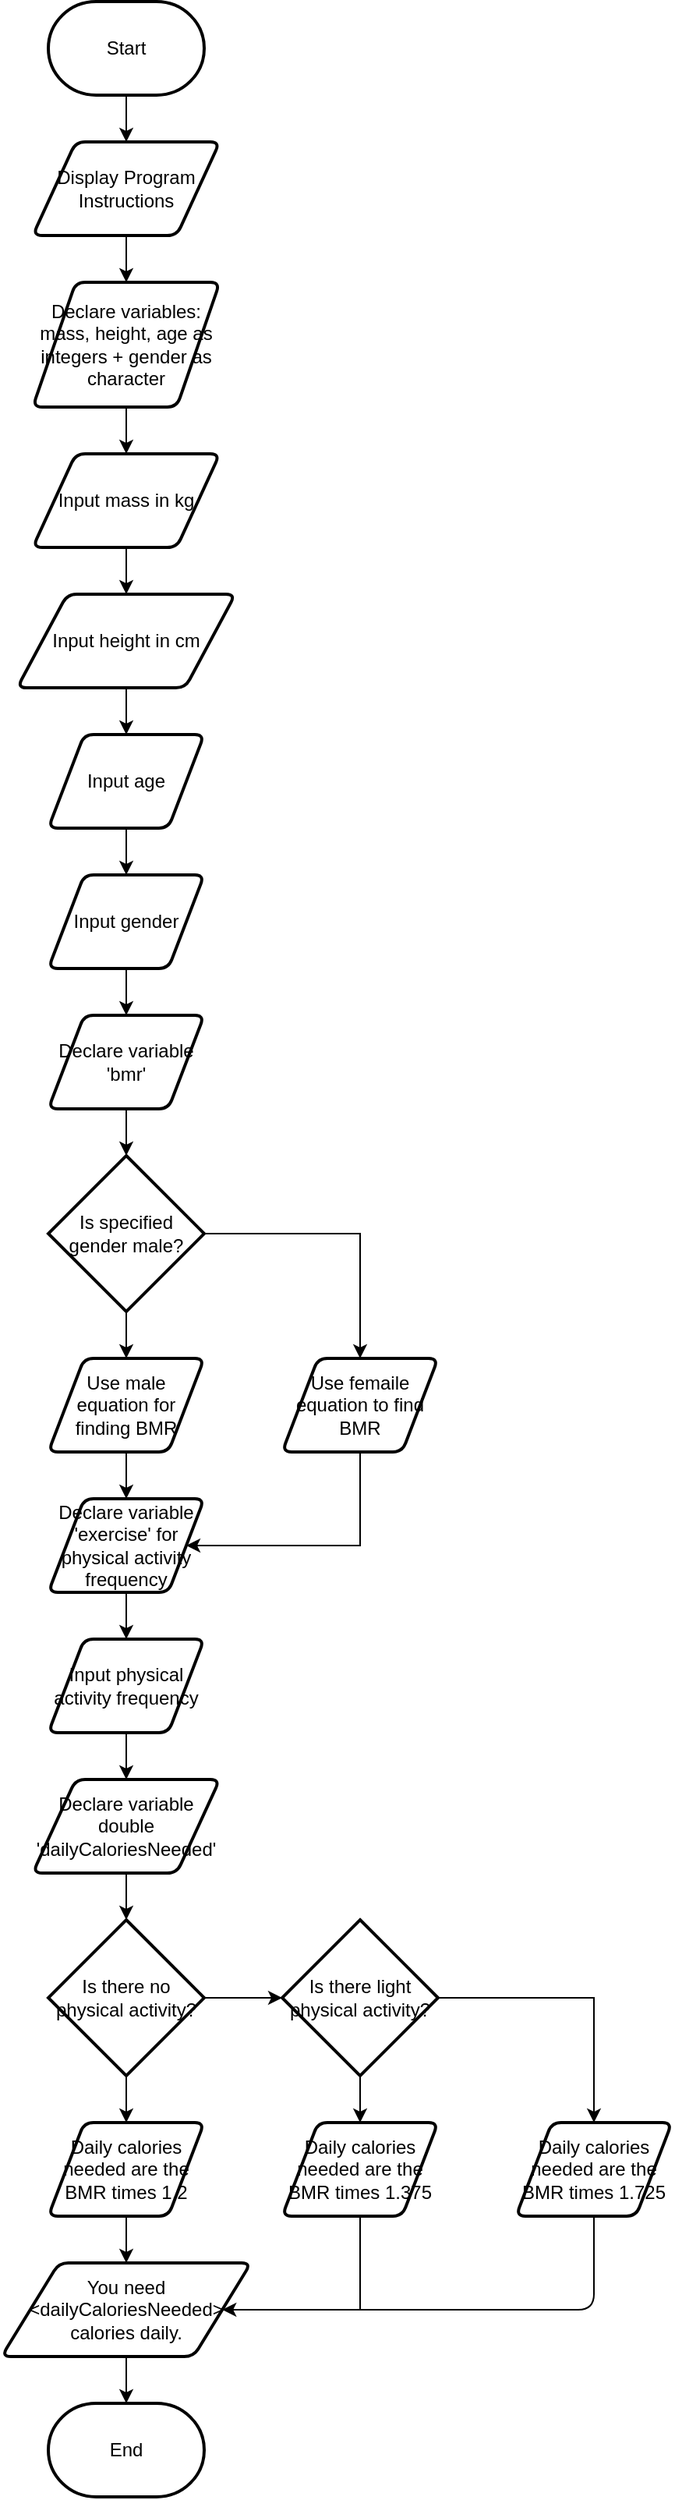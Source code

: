 <mxfile version="13.9.9" type="device"><diagram id="uGbIHqF51yzYgk9Tjhje" name="Page-1"><mxGraphModel dx="868" dy="504" grid="1" gridSize="10" guides="1" tooltips="1" connect="1" arrows="1" fold="1" page="0" pageScale="1" pageWidth="827" pageHeight="1169" math="0" shadow="0"><root><mxCell id="0"/><mxCell id="1" parent="0"/><mxCell id="Q-ycPHJpxujMjhW_r2Qe-2" style="edgeStyle=orthogonalEdgeStyle;rounded=0;orthogonalLoop=1;jettySize=auto;html=1;exitX=0.5;exitY=1;exitDx=0;exitDy=0;exitPerimeter=0;" parent="1" source="Q-ycPHJpxujMjhW_r2Qe-1" target="Q-ycPHJpxujMjhW_r2Qe-3" edge="1"><mxGeometry relative="1" as="geometry"><mxPoint x="400" y="170" as="targetPoint"/></mxGeometry></mxCell><mxCell id="Q-ycPHJpxujMjhW_r2Qe-1" value="Start" style="strokeWidth=2;html=1;shape=mxgraph.flowchart.terminator;whiteSpace=wrap;" parent="1" vertex="1"><mxGeometry x="350" y="80" width="100" height="60" as="geometry"/></mxCell><mxCell id="Q-ycPHJpxujMjhW_r2Qe-4" style="edgeStyle=orthogonalEdgeStyle;rounded=0;orthogonalLoop=1;jettySize=auto;html=1;exitX=0.5;exitY=1;exitDx=0;exitDy=0;" parent="1" source="Q-ycPHJpxujMjhW_r2Qe-3" target="Q-ycPHJpxujMjhW_r2Qe-5" edge="1"><mxGeometry relative="1" as="geometry"><mxPoint x="400" y="270" as="targetPoint"/></mxGeometry></mxCell><mxCell id="Q-ycPHJpxujMjhW_r2Qe-3" value="Display Program Instructions" style="shape=parallelogram;html=1;strokeWidth=2;perimeter=parallelogramPerimeter;whiteSpace=wrap;rounded=1;arcSize=12;size=0.23;" parent="1" vertex="1"><mxGeometry x="340" y="170" width="120" height="60" as="geometry"/></mxCell><mxCell id="Q-ycPHJpxujMjhW_r2Qe-8" style="edgeStyle=orthogonalEdgeStyle;rounded=0;orthogonalLoop=1;jettySize=auto;html=1;exitX=0.5;exitY=1;exitDx=0;exitDy=0;" parent="1" source="Q-ycPHJpxujMjhW_r2Qe-5" edge="1" target="3ZLaBoVTC330Av-dnfNq-1"><mxGeometry relative="1" as="geometry"><mxPoint x="400" y="380" as="targetPoint"/></mxGeometry></mxCell><mxCell id="Q-ycPHJpxujMjhW_r2Qe-5" value="Declare variables: mass, height, age as integers + gender as character" style="shape=parallelogram;html=1;strokeWidth=2;perimeter=parallelogramPerimeter;whiteSpace=wrap;rounded=1;arcSize=12;size=0.23;" parent="1" vertex="1"><mxGeometry x="340" y="260" width="120" height="80" as="geometry"/></mxCell><mxCell id="3ZLaBoVTC330Av-dnfNq-2" style="edgeStyle=orthogonalEdgeStyle;rounded=0;orthogonalLoop=1;jettySize=auto;html=1;exitX=0.5;exitY=1;exitDx=0;exitDy=0;" edge="1" parent="1" source="3ZLaBoVTC330Av-dnfNq-1" target="3ZLaBoVTC330Av-dnfNq-3"><mxGeometry relative="1" as="geometry"><mxPoint x="400" y="460" as="targetPoint"/></mxGeometry></mxCell><mxCell id="3ZLaBoVTC330Av-dnfNq-1" value="Input mass in kg" style="shape=parallelogram;html=1;strokeWidth=2;perimeter=parallelogramPerimeter;whiteSpace=wrap;rounded=1;arcSize=12;size=0.23;" vertex="1" parent="1"><mxGeometry x="340" y="370" width="120" height="60" as="geometry"/></mxCell><mxCell id="3ZLaBoVTC330Av-dnfNq-4" style="edgeStyle=orthogonalEdgeStyle;rounded=0;orthogonalLoop=1;jettySize=auto;html=1;exitX=0.5;exitY=1;exitDx=0;exitDy=0;" edge="1" parent="1" source="3ZLaBoVTC330Av-dnfNq-3" target="3ZLaBoVTC330Av-dnfNq-5"><mxGeometry relative="1" as="geometry"><mxPoint x="400" y="580" as="targetPoint"/></mxGeometry></mxCell><mxCell id="3ZLaBoVTC330Av-dnfNq-3" value="Input height in cm" style="shape=parallelogram;html=1;strokeWidth=2;perimeter=parallelogramPerimeter;whiteSpace=wrap;rounded=1;arcSize=12;size=0.23;" vertex="1" parent="1"><mxGeometry x="330" y="460" width="140" height="60" as="geometry"/></mxCell><mxCell id="3ZLaBoVTC330Av-dnfNq-6" style="edgeStyle=orthogonalEdgeStyle;rounded=0;orthogonalLoop=1;jettySize=auto;html=1;exitX=0.5;exitY=1;exitDx=0;exitDy=0;" edge="1" parent="1" source="3ZLaBoVTC330Av-dnfNq-5" target="3ZLaBoVTC330Av-dnfNq-7"><mxGeometry relative="1" as="geometry"><mxPoint x="400" y="640" as="targetPoint"/></mxGeometry></mxCell><mxCell id="3ZLaBoVTC330Av-dnfNq-5" value="Input age" style="shape=parallelogram;html=1;strokeWidth=2;perimeter=parallelogramPerimeter;whiteSpace=wrap;rounded=1;arcSize=12;size=0.23;" vertex="1" parent="1"><mxGeometry x="350" y="550" width="100" height="60" as="geometry"/></mxCell><mxCell id="3ZLaBoVTC330Av-dnfNq-8" style="edgeStyle=orthogonalEdgeStyle;rounded=0;orthogonalLoop=1;jettySize=auto;html=1;exitX=0.5;exitY=1;exitDx=0;exitDy=0;" edge="1" parent="1" source="3ZLaBoVTC330Av-dnfNq-7" target="3ZLaBoVTC330Av-dnfNq-9"><mxGeometry relative="1" as="geometry"><mxPoint x="400" y="730" as="targetPoint"/></mxGeometry></mxCell><mxCell id="3ZLaBoVTC330Av-dnfNq-7" value="Input gender" style="shape=parallelogram;html=1;strokeWidth=2;perimeter=parallelogramPerimeter;whiteSpace=wrap;rounded=1;arcSize=12;size=0.23;" vertex="1" parent="1"><mxGeometry x="350" y="640" width="100" height="60" as="geometry"/></mxCell><mxCell id="3ZLaBoVTC330Av-dnfNq-10" style="edgeStyle=orthogonalEdgeStyle;rounded=0;orthogonalLoop=1;jettySize=auto;html=1;exitX=0.5;exitY=1;exitDx=0;exitDy=0;" edge="1" parent="1" source="3ZLaBoVTC330Av-dnfNq-9" target="3ZLaBoVTC330Av-dnfNq-12"><mxGeometry relative="1" as="geometry"><mxPoint x="400" y="820" as="targetPoint"/></mxGeometry></mxCell><mxCell id="3ZLaBoVTC330Av-dnfNq-9" value="Declare variable 'bmr'" style="shape=parallelogram;html=1;strokeWidth=2;perimeter=parallelogramPerimeter;whiteSpace=wrap;rounded=1;arcSize=12;size=0.23;" vertex="1" parent="1"><mxGeometry x="350" y="730" width="100" height="60" as="geometry"/></mxCell><mxCell id="3ZLaBoVTC330Av-dnfNq-13" style="edgeStyle=orthogonalEdgeStyle;rounded=0;orthogonalLoop=1;jettySize=auto;html=1;exitX=0.5;exitY=1;exitDx=0;exitDy=0;exitPerimeter=0;" edge="1" parent="1" source="3ZLaBoVTC330Av-dnfNq-12" target="3ZLaBoVTC330Av-dnfNq-14"><mxGeometry relative="1" as="geometry"><mxPoint x="400" y="970" as="targetPoint"/></mxGeometry></mxCell><mxCell id="3ZLaBoVTC330Av-dnfNq-17" style="edgeStyle=orthogonalEdgeStyle;rounded=0;orthogonalLoop=1;jettySize=auto;html=1;exitX=1;exitY=0.5;exitDx=0;exitDy=0;exitPerimeter=0;" edge="1" parent="1" source="3ZLaBoVTC330Av-dnfNq-12" target="3ZLaBoVTC330Av-dnfNq-18"><mxGeometry relative="1" as="geometry"><mxPoint x="550" y="940" as="targetPoint"/></mxGeometry></mxCell><mxCell id="3ZLaBoVTC330Av-dnfNq-12" value="Is specified gender male?" style="strokeWidth=2;html=1;shape=mxgraph.flowchart.decision;whiteSpace=wrap;" vertex="1" parent="1"><mxGeometry x="350" y="820" width="100" height="100" as="geometry"/></mxCell><mxCell id="3ZLaBoVTC330Av-dnfNq-15" style="edgeStyle=orthogonalEdgeStyle;rounded=0;orthogonalLoop=1;jettySize=auto;html=1;exitX=0.5;exitY=1;exitDx=0;exitDy=0;" edge="1" parent="1" source="3ZLaBoVTC330Av-dnfNq-14" target="3ZLaBoVTC330Av-dnfNq-16"><mxGeometry relative="1" as="geometry"><mxPoint x="410" y="1050" as="targetPoint"/></mxGeometry></mxCell><mxCell id="3ZLaBoVTC330Av-dnfNq-14" value="Use male equation for finding BMR" style="shape=parallelogram;html=1;strokeWidth=2;perimeter=parallelogramPerimeter;whiteSpace=wrap;rounded=1;arcSize=12;size=0.23;" vertex="1" parent="1"><mxGeometry x="350" y="950" width="100" height="60" as="geometry"/></mxCell><mxCell id="3ZLaBoVTC330Av-dnfNq-20" style="edgeStyle=orthogonalEdgeStyle;rounded=0;orthogonalLoop=1;jettySize=auto;html=1;exitX=0.5;exitY=1;exitDx=0;exitDy=0;" edge="1" parent="1" source="3ZLaBoVTC330Av-dnfNq-40" target="3ZLaBoVTC330Av-dnfNq-22"><mxGeometry relative="1" as="geometry"><mxPoint x="400" y="1330" as="targetPoint"/><mxPoint x="400" y="1300" as="sourcePoint"/></mxGeometry></mxCell><mxCell id="3ZLaBoVTC330Av-dnfNq-37" style="edgeStyle=orthogonalEdgeStyle;rounded=0;orthogonalLoop=1;jettySize=auto;html=1;exitX=0.5;exitY=1;exitDx=0;exitDy=0;" edge="1" parent="1" source="3ZLaBoVTC330Av-dnfNq-16" target="3ZLaBoVTC330Av-dnfNq-38"><mxGeometry relative="1" as="geometry"><mxPoint x="400" y="1130" as="targetPoint"/></mxGeometry></mxCell><mxCell id="3ZLaBoVTC330Av-dnfNq-16" value="Declare variable 'exercise' for physical activity frequency" style="shape=parallelogram;html=1;strokeWidth=2;perimeter=parallelogramPerimeter;whiteSpace=wrap;rounded=1;arcSize=12;size=0.23;" vertex="1" parent="1"><mxGeometry x="350" y="1040" width="100" height="60" as="geometry"/></mxCell><mxCell id="3ZLaBoVTC330Av-dnfNq-19" style="edgeStyle=orthogonalEdgeStyle;rounded=0;orthogonalLoop=1;jettySize=auto;html=1;exitX=0.5;exitY=1;exitDx=0;exitDy=0;entryX=1;entryY=0.5;entryDx=0;entryDy=0;" edge="1" parent="1" source="3ZLaBoVTC330Av-dnfNq-18" target="3ZLaBoVTC330Av-dnfNq-16"><mxGeometry relative="1" as="geometry"><Array as="points"><mxPoint x="550" y="1070"/></Array></mxGeometry></mxCell><mxCell id="3ZLaBoVTC330Av-dnfNq-18" value="Use femaile equation to find BMR" style="shape=parallelogram;html=1;strokeWidth=2;perimeter=parallelogramPerimeter;whiteSpace=wrap;rounded=1;arcSize=12;size=0.23;" vertex="1" parent="1"><mxGeometry x="500" y="950" width="100" height="60" as="geometry"/></mxCell><mxCell id="3ZLaBoVTC330Av-dnfNq-23" style="edgeStyle=orthogonalEdgeStyle;rounded=0;orthogonalLoop=1;jettySize=auto;html=1;exitX=0.5;exitY=1;exitDx=0;exitDy=0;exitPerimeter=0;" edge="1" parent="1" source="3ZLaBoVTC330Av-dnfNq-22" target="3ZLaBoVTC330Av-dnfNq-24"><mxGeometry relative="1" as="geometry"><mxPoint x="400" y="1480" as="targetPoint"/></mxGeometry></mxCell><mxCell id="3ZLaBoVTC330Av-dnfNq-26" style="edgeStyle=orthogonalEdgeStyle;rounded=0;orthogonalLoop=1;jettySize=auto;html=1;exitX=1;exitY=0.5;exitDx=0;exitDy=0;exitPerimeter=0;" edge="1" parent="1" source="3ZLaBoVTC330Av-dnfNq-22" target="3ZLaBoVTC330Av-dnfNq-27"><mxGeometry relative="1" as="geometry"><mxPoint x="500" y="1380" as="targetPoint"/></mxGeometry></mxCell><mxCell id="3ZLaBoVTC330Av-dnfNq-22" value="Is there no physical activity?" style="strokeWidth=2;html=1;shape=mxgraph.flowchart.decision;whiteSpace=wrap;" vertex="1" parent="1"><mxGeometry x="350" y="1310" width="100" height="100" as="geometry"/></mxCell><mxCell id="3ZLaBoVTC330Av-dnfNq-32" style="edgeStyle=orthogonalEdgeStyle;rounded=0;orthogonalLoop=1;jettySize=auto;html=1;exitX=0.5;exitY=1;exitDx=0;exitDy=0;" edge="1" parent="1" source="3ZLaBoVTC330Av-dnfNq-24" target="3ZLaBoVTC330Av-dnfNq-33"><mxGeometry relative="1" as="geometry"><mxPoint x="400" y="1560" as="targetPoint"/></mxGeometry></mxCell><mxCell id="3ZLaBoVTC330Av-dnfNq-24" value="Daily calories needed are the BMR times 1.2" style="shape=parallelogram;html=1;strokeWidth=2;perimeter=parallelogramPerimeter;whiteSpace=wrap;rounded=1;arcSize=12;size=0.23;" vertex="1" parent="1"><mxGeometry x="350" y="1440" width="100" height="60" as="geometry"/></mxCell><mxCell id="3ZLaBoVTC330Av-dnfNq-28" style="edgeStyle=orthogonalEdgeStyle;rounded=0;orthogonalLoop=1;jettySize=auto;html=1;exitX=0.5;exitY=1;exitDx=0;exitDy=0;exitPerimeter=0;" edge="1" parent="1" source="3ZLaBoVTC330Av-dnfNq-27" target="3ZLaBoVTC330Av-dnfNq-29"><mxGeometry relative="1" as="geometry"><mxPoint x="550" y="1470" as="targetPoint"/></mxGeometry></mxCell><mxCell id="3ZLaBoVTC330Av-dnfNq-30" style="edgeStyle=orthogonalEdgeStyle;rounded=0;orthogonalLoop=1;jettySize=auto;html=1;exitX=1;exitY=0.5;exitDx=0;exitDy=0;exitPerimeter=0;" edge="1" parent="1" source="3ZLaBoVTC330Av-dnfNq-27" target="3ZLaBoVTC330Av-dnfNq-31"><mxGeometry relative="1" as="geometry"><mxPoint x="650" y="1460" as="targetPoint"/></mxGeometry></mxCell><mxCell id="3ZLaBoVTC330Av-dnfNq-27" value="Is there light physical activity?" style="strokeWidth=2;html=1;shape=mxgraph.flowchart.decision;whiteSpace=wrap;" vertex="1" parent="1"><mxGeometry x="500" y="1310" width="100" height="100" as="geometry"/></mxCell><mxCell id="3ZLaBoVTC330Av-dnfNq-34" style="edgeStyle=orthogonalEdgeStyle;rounded=0;orthogonalLoop=1;jettySize=auto;html=1;exitX=0.5;exitY=1;exitDx=0;exitDy=0;entryX=1;entryY=0.5;entryDx=0;entryDy=0;" edge="1" parent="1" source="3ZLaBoVTC330Av-dnfNq-29" target="3ZLaBoVTC330Av-dnfNq-33"><mxGeometry relative="1" as="geometry"><Array as="points"><mxPoint x="550" y="1560"/></Array></mxGeometry></mxCell><mxCell id="3ZLaBoVTC330Av-dnfNq-29" value="Daily calories needed are the BMR times 1.375" style="shape=parallelogram;html=1;strokeWidth=2;perimeter=parallelogramPerimeter;whiteSpace=wrap;rounded=1;arcSize=12;size=0.23;" vertex="1" parent="1"><mxGeometry x="500" y="1440" width="100" height="60" as="geometry"/></mxCell><mxCell id="3ZLaBoVTC330Av-dnfNq-31" value="Daily calories needed are the BMR times 1.725" style="shape=parallelogram;html=1;strokeWidth=2;perimeter=parallelogramPerimeter;whiteSpace=wrap;rounded=1;arcSize=12;size=0.23;" vertex="1" parent="1"><mxGeometry x="650" y="1440" width="100" height="60" as="geometry"/></mxCell><mxCell id="3ZLaBoVTC330Av-dnfNq-42" style="edgeStyle=orthogonalEdgeStyle;rounded=0;orthogonalLoop=1;jettySize=auto;html=1;exitX=0.5;exitY=1;exitDx=0;exitDy=0;" edge="1" parent="1" source="3ZLaBoVTC330Av-dnfNq-33" target="3ZLaBoVTC330Av-dnfNq-43"><mxGeometry relative="1" as="geometry"><mxPoint x="400" y="1700" as="targetPoint"/></mxGeometry></mxCell><mxCell id="3ZLaBoVTC330Av-dnfNq-33" value="You need &amp;lt;dailyCaloriesNeeded&amp;gt; calories daily." style="shape=parallelogram;html=1;strokeWidth=2;perimeter=parallelogramPerimeter;whiteSpace=wrap;rounded=1;arcSize=12;size=0.23;" vertex="1" parent="1"><mxGeometry x="320" y="1530" width="160" height="60" as="geometry"/></mxCell><mxCell id="3ZLaBoVTC330Av-dnfNq-36" value="" style="endArrow=none;html=1;entryX=0.5;entryY=1;entryDx=0;entryDy=0;" edge="1" parent="1" target="3ZLaBoVTC330Av-dnfNq-31"><mxGeometry width="50" height="50" relative="1" as="geometry"><mxPoint x="550" y="1560" as="sourcePoint"/><mxPoint x="730" y="1570" as="targetPoint"/><Array as="points"><mxPoint x="700" y="1560"/></Array></mxGeometry></mxCell><mxCell id="3ZLaBoVTC330Av-dnfNq-39" style="edgeStyle=orthogonalEdgeStyle;rounded=0;orthogonalLoop=1;jettySize=auto;html=1;exitX=0.5;exitY=1;exitDx=0;exitDy=0;" edge="1" parent="1" source="3ZLaBoVTC330Av-dnfNq-38" target="3ZLaBoVTC330Av-dnfNq-40"><mxGeometry relative="1" as="geometry"><mxPoint x="400" y="1250" as="targetPoint"/></mxGeometry></mxCell><mxCell id="3ZLaBoVTC330Av-dnfNq-38" value="Input physical activity frequency" style="shape=parallelogram;html=1;strokeWidth=2;perimeter=parallelogramPerimeter;whiteSpace=wrap;rounded=1;arcSize=12;size=0.23;" vertex="1" parent="1"><mxGeometry x="350" y="1130" width="100" height="60" as="geometry"/></mxCell><mxCell id="3ZLaBoVTC330Av-dnfNq-40" value="Declare variable double 'dailyCaloriesNeeded'" style="shape=parallelogram;html=1;strokeWidth=2;perimeter=parallelogramPerimeter;whiteSpace=wrap;rounded=1;arcSize=12;size=0.23;" vertex="1" parent="1"><mxGeometry x="340" y="1220" width="120" height="60" as="geometry"/></mxCell><mxCell id="3ZLaBoVTC330Av-dnfNq-43" value="End" style="strokeWidth=2;html=1;shape=mxgraph.flowchart.terminator;whiteSpace=wrap;" vertex="1" parent="1"><mxGeometry x="350" y="1620" width="100" height="60" as="geometry"/></mxCell></root></mxGraphModel></diagram></mxfile>